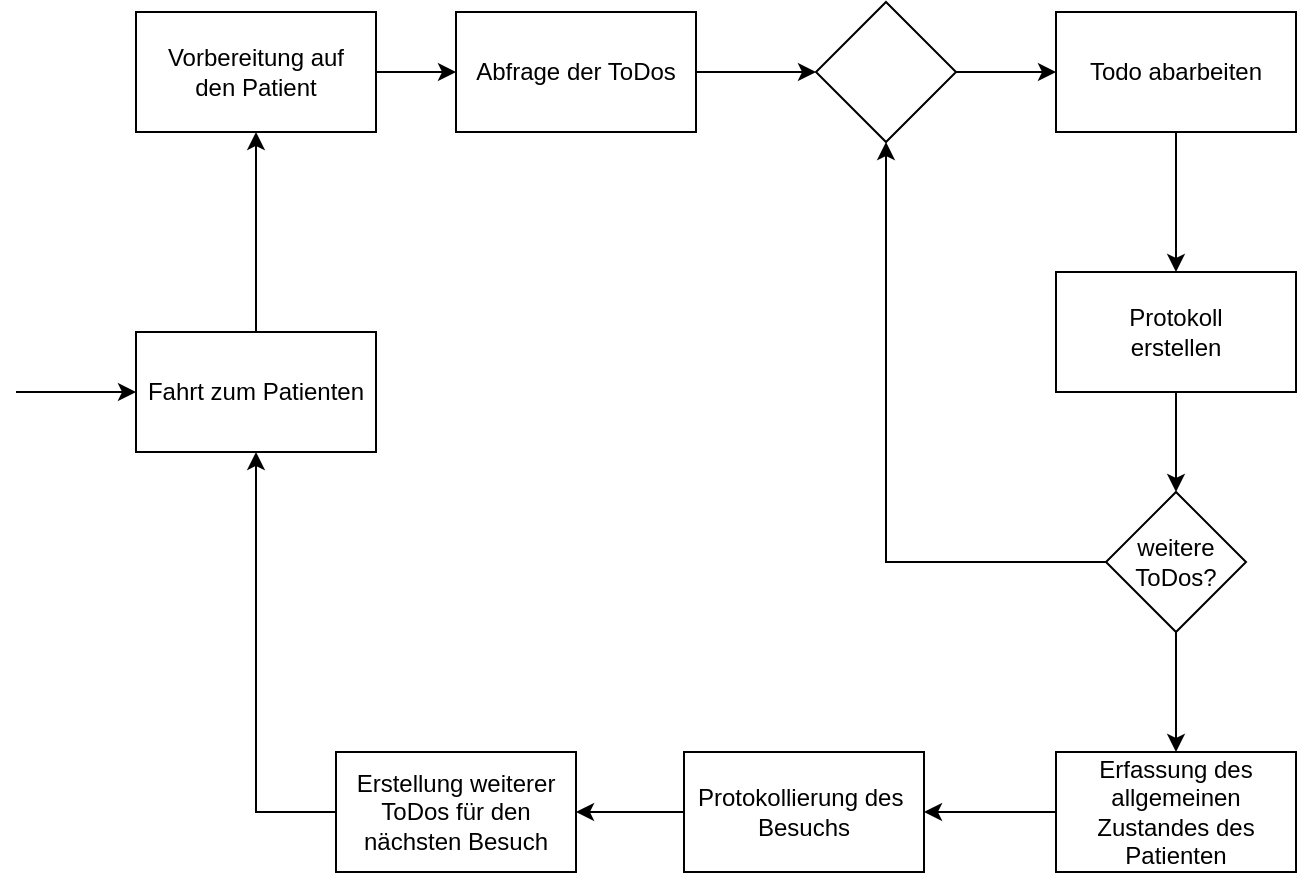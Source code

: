 <mxfile version="13.1.0" type="device"><diagram id="2_hdBQ2AKQ0XqaaFOPpH" name="Page-1"><mxGraphModel dx="794" dy="1070" grid="1" gridSize="10" guides="1" tooltips="1" connect="1" arrows="1" fold="1" page="1" pageScale="1" pageWidth="827" pageHeight="1169" math="0" shadow="0"><root><mxCell id="0"/><mxCell id="1" parent="0"/><mxCell id="wLz_EmipSEqerri0FolT-1" value="Vorbereitung auf&lt;br&gt;den Patient" style="rounded=0;whiteSpace=wrap;html=1;" vertex="1" parent="1"><mxGeometry x="80" y="200" width="120" height="60" as="geometry"/></mxCell><mxCell id="wLz_EmipSEqerri0FolT-6" style="edgeStyle=orthogonalEdgeStyle;rounded=0;orthogonalLoop=1;jettySize=auto;html=1;entryX=0;entryY=0.5;entryDx=0;entryDy=0;" edge="1" parent="1" source="wLz_EmipSEqerri0FolT-2" target="wLz_EmipSEqerri0FolT-4"><mxGeometry relative="1" as="geometry"/></mxCell><mxCell id="wLz_EmipSEqerri0FolT-2" value="Abfrage der ToDos" style="rounded=0;whiteSpace=wrap;html=1;" vertex="1" parent="1"><mxGeometry x="240" y="200" width="120" height="60" as="geometry"/></mxCell><mxCell id="wLz_EmipSEqerri0FolT-9" style="edgeStyle=orthogonalEdgeStyle;rounded=0;orthogonalLoop=1;jettySize=auto;html=1;entryX=0.5;entryY=0;entryDx=0;entryDy=0;" edge="1" parent="1" source="wLz_EmipSEqerri0FolT-3" target="wLz_EmipSEqerri0FolT-8"><mxGeometry relative="1" as="geometry"/></mxCell><mxCell id="wLz_EmipSEqerri0FolT-3" value="Todo abarbeiten" style="rounded=0;whiteSpace=wrap;html=1;" vertex="1" parent="1"><mxGeometry x="540" y="200" width="120" height="60" as="geometry"/></mxCell><mxCell id="wLz_EmipSEqerri0FolT-7" style="edgeStyle=orthogonalEdgeStyle;rounded=0;orthogonalLoop=1;jettySize=auto;html=1;entryX=0;entryY=0.5;entryDx=0;entryDy=0;" edge="1" parent="1" source="wLz_EmipSEqerri0FolT-4" target="wLz_EmipSEqerri0FolT-3"><mxGeometry relative="1" as="geometry"/></mxCell><mxCell id="wLz_EmipSEqerri0FolT-4" value="" style="rhombus;whiteSpace=wrap;html=1;" vertex="1" parent="1"><mxGeometry x="420" y="195" width="70" height="70" as="geometry"/></mxCell><mxCell id="wLz_EmipSEqerri0FolT-5" value="" style="endArrow=classic;html=1;exitX=1;exitY=0.5;exitDx=0;exitDy=0;entryX=0;entryY=0.5;entryDx=0;entryDy=0;" edge="1" parent="1" source="wLz_EmipSEqerri0FolT-1" target="wLz_EmipSEqerri0FolT-2"><mxGeometry width="50" height="50" relative="1" as="geometry"><mxPoint x="380" y="570" as="sourcePoint"/><mxPoint x="430" y="520" as="targetPoint"/></mxGeometry></mxCell><mxCell id="wLz_EmipSEqerri0FolT-12" style="edgeStyle=orthogonalEdgeStyle;rounded=0;orthogonalLoop=1;jettySize=auto;html=1;entryX=0.5;entryY=0;entryDx=0;entryDy=0;" edge="1" parent="1" source="wLz_EmipSEqerri0FolT-8" target="wLz_EmipSEqerri0FolT-11"><mxGeometry relative="1" as="geometry"/></mxCell><mxCell id="wLz_EmipSEqerri0FolT-8" value="Protokoll&lt;br&gt;erstellen" style="rounded=0;whiteSpace=wrap;html=1;" vertex="1" parent="1"><mxGeometry x="540" y="330" width="120" height="60" as="geometry"/></mxCell><mxCell id="wLz_EmipSEqerri0FolT-13" style="edgeStyle=orthogonalEdgeStyle;rounded=0;orthogonalLoop=1;jettySize=auto;html=1;entryX=0.5;entryY=1;entryDx=0;entryDy=0;" edge="1" parent="1" source="wLz_EmipSEqerri0FolT-11" target="wLz_EmipSEqerri0FolT-4"><mxGeometry relative="1" as="geometry"/></mxCell><mxCell id="wLz_EmipSEqerri0FolT-15" style="edgeStyle=orthogonalEdgeStyle;rounded=0;orthogonalLoop=1;jettySize=auto;html=1;" edge="1" parent="1" source="wLz_EmipSEqerri0FolT-11" target="wLz_EmipSEqerri0FolT-14"><mxGeometry relative="1" as="geometry"/></mxCell><mxCell id="wLz_EmipSEqerri0FolT-11" value="weitere ToDos?" style="rhombus;whiteSpace=wrap;html=1;" vertex="1" parent="1"><mxGeometry x="565" y="440" width="70" height="70" as="geometry"/></mxCell><mxCell id="wLz_EmipSEqerri0FolT-18" style="edgeStyle=orthogonalEdgeStyle;rounded=0;orthogonalLoop=1;jettySize=auto;html=1;entryX=1;entryY=0.5;entryDx=0;entryDy=0;" edge="1" parent="1" source="wLz_EmipSEqerri0FolT-14" target="wLz_EmipSEqerri0FolT-16"><mxGeometry relative="1" as="geometry"/></mxCell><mxCell id="wLz_EmipSEqerri0FolT-14" value="Erfassung des allgemeinen Zustandes des Patienten" style="rounded=0;whiteSpace=wrap;html=1;" vertex="1" parent="1"><mxGeometry x="540" y="570" width="120" height="60" as="geometry"/></mxCell><mxCell id="wLz_EmipSEqerri0FolT-19" style="edgeStyle=orthogonalEdgeStyle;rounded=0;orthogonalLoop=1;jettySize=auto;html=1;" edge="1" parent="1" source="wLz_EmipSEqerri0FolT-16" target="wLz_EmipSEqerri0FolT-17"><mxGeometry relative="1" as="geometry"/></mxCell><mxCell id="wLz_EmipSEqerri0FolT-16" value="Protokollierung des&amp;nbsp;&lt;br&gt;Besuchs" style="rounded=0;whiteSpace=wrap;html=1;" vertex="1" parent="1"><mxGeometry x="354" y="570" width="120" height="60" as="geometry"/></mxCell><mxCell id="wLz_EmipSEqerri0FolT-22" style="edgeStyle=orthogonalEdgeStyle;rounded=0;orthogonalLoop=1;jettySize=auto;html=1;exitX=0;exitY=0.5;exitDx=0;exitDy=0;" edge="1" parent="1" source="wLz_EmipSEqerri0FolT-17" target="wLz_EmipSEqerri0FolT-20"><mxGeometry relative="1" as="geometry"/></mxCell><mxCell id="wLz_EmipSEqerri0FolT-17" value="Erstellung weiterer&lt;br&gt;ToDos für den nächsten Besuch" style="rounded=0;whiteSpace=wrap;html=1;" vertex="1" parent="1"><mxGeometry x="180" y="570" width="120" height="60" as="geometry"/></mxCell><mxCell id="wLz_EmipSEqerri0FolT-21" style="edgeStyle=orthogonalEdgeStyle;rounded=0;orthogonalLoop=1;jettySize=auto;html=1;entryX=0.5;entryY=1;entryDx=0;entryDy=0;" edge="1" parent="1" source="wLz_EmipSEqerri0FolT-20" target="wLz_EmipSEqerri0FolT-1"><mxGeometry relative="1" as="geometry"/></mxCell><mxCell id="wLz_EmipSEqerri0FolT-20" value="Fahrt zum Patienten" style="rounded=0;whiteSpace=wrap;html=1;" vertex="1" parent="1"><mxGeometry x="80" y="360" width="120" height="60" as="geometry"/></mxCell><mxCell id="wLz_EmipSEqerri0FolT-23" value="" style="endArrow=classic;html=1;entryX=0;entryY=0.5;entryDx=0;entryDy=0;" edge="1" parent="1" target="wLz_EmipSEqerri0FolT-20"><mxGeometry width="50" height="50" relative="1" as="geometry"><mxPoint x="20" y="390" as="sourcePoint"/><mxPoint x="440" y="520" as="targetPoint"/></mxGeometry></mxCell></root></mxGraphModel></diagram></mxfile>